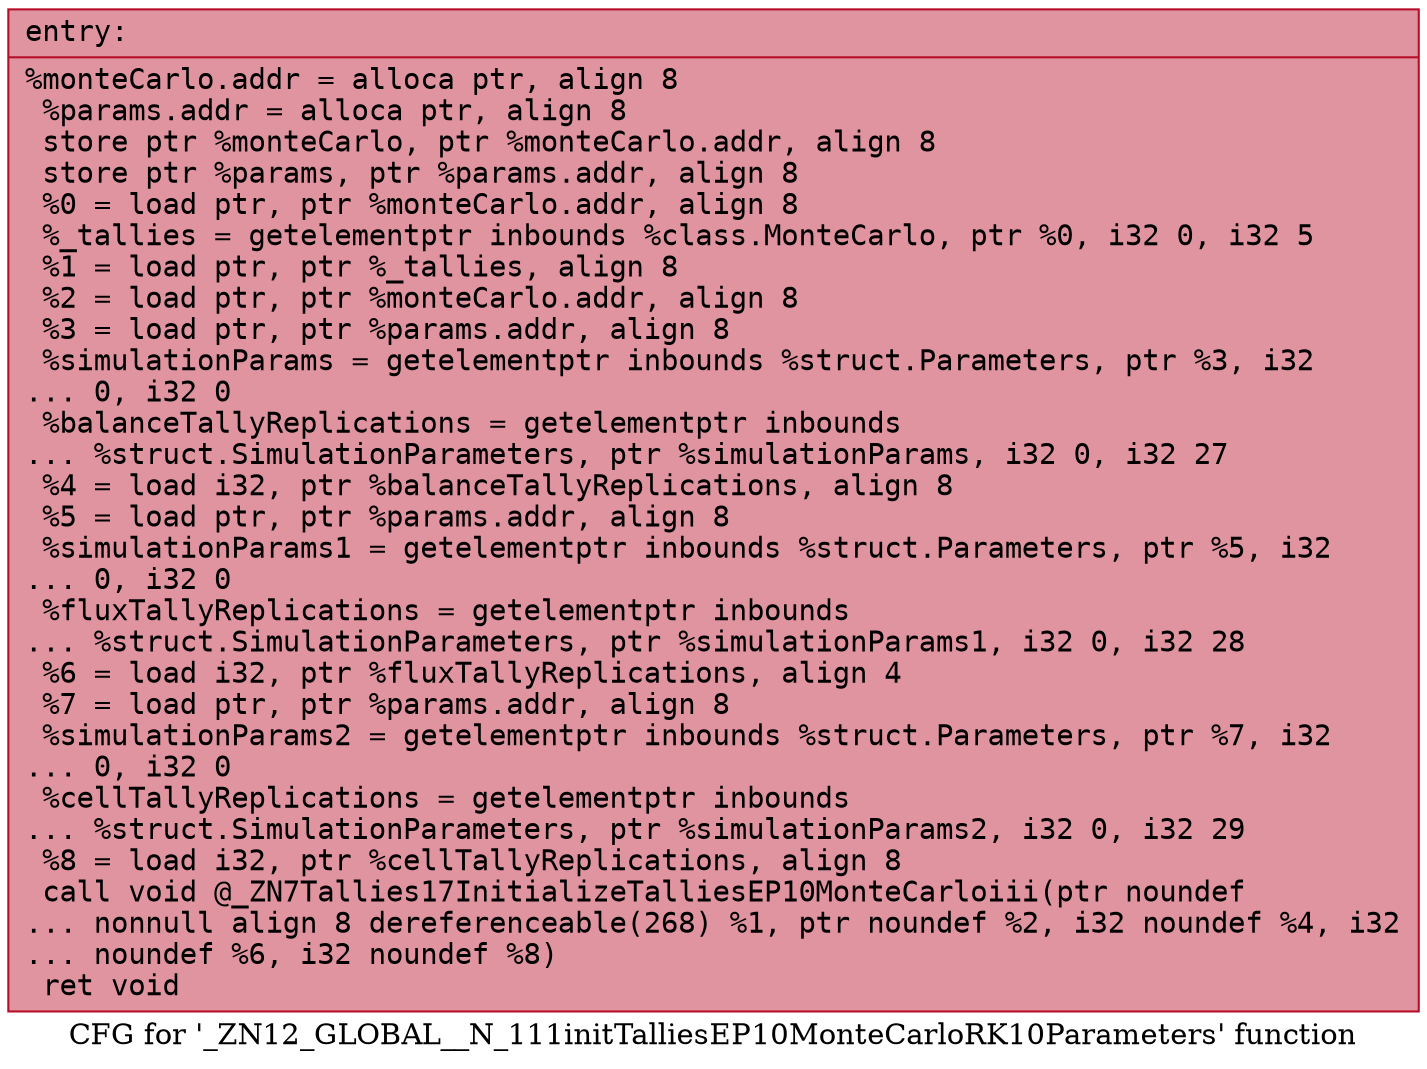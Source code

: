 digraph "CFG for '_ZN12_GLOBAL__N_111initTalliesEP10MonteCarloRK10Parameters' function" {
	label="CFG for '_ZN12_GLOBAL__N_111initTalliesEP10MonteCarloRK10Parameters' function";

	Node0x55dab46b3c10 [shape=record,color="#b70d28ff", style=filled, fillcolor="#b70d2870" fontname="Courier",label="{entry:\l|  %monteCarlo.addr = alloca ptr, align 8\l  %params.addr = alloca ptr, align 8\l  store ptr %monteCarlo, ptr %monteCarlo.addr, align 8\l  store ptr %params, ptr %params.addr, align 8\l  %0 = load ptr, ptr %monteCarlo.addr, align 8\l  %_tallies = getelementptr inbounds %class.MonteCarlo, ptr %0, i32 0, i32 5\l  %1 = load ptr, ptr %_tallies, align 8\l  %2 = load ptr, ptr %monteCarlo.addr, align 8\l  %3 = load ptr, ptr %params.addr, align 8\l  %simulationParams = getelementptr inbounds %struct.Parameters, ptr %3, i32\l... 0, i32 0\l  %balanceTallyReplications = getelementptr inbounds\l... %struct.SimulationParameters, ptr %simulationParams, i32 0, i32 27\l  %4 = load i32, ptr %balanceTallyReplications, align 8\l  %5 = load ptr, ptr %params.addr, align 8\l  %simulationParams1 = getelementptr inbounds %struct.Parameters, ptr %5, i32\l... 0, i32 0\l  %fluxTallyReplications = getelementptr inbounds\l... %struct.SimulationParameters, ptr %simulationParams1, i32 0, i32 28\l  %6 = load i32, ptr %fluxTallyReplications, align 4\l  %7 = load ptr, ptr %params.addr, align 8\l  %simulationParams2 = getelementptr inbounds %struct.Parameters, ptr %7, i32\l... 0, i32 0\l  %cellTallyReplications = getelementptr inbounds\l... %struct.SimulationParameters, ptr %simulationParams2, i32 0, i32 29\l  %8 = load i32, ptr %cellTallyReplications, align 8\l  call void @_ZN7Tallies17InitializeTalliesEP10MonteCarloiii(ptr noundef\l... nonnull align 8 dereferenceable(268) %1, ptr noundef %2, i32 noundef %4, i32\l... noundef %6, i32 noundef %8)\l  ret void\l}"];
}
